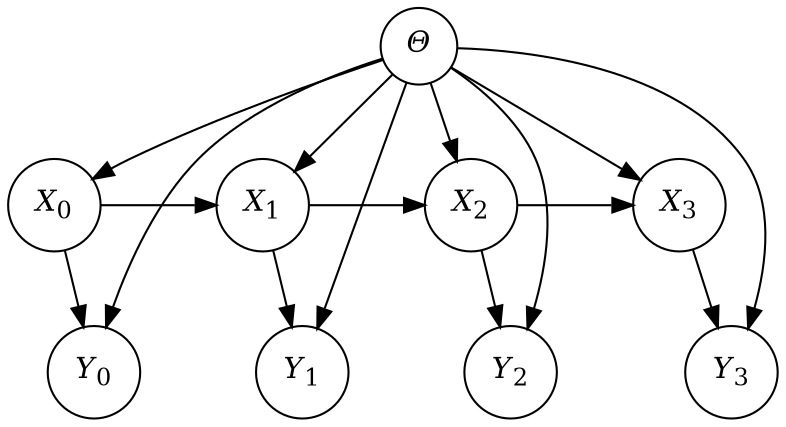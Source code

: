 digraph {
  graph [layout=dot]
  node [shape=circle]

  Θ [label=<<i>Θ</i>>]
  X0 [label=<<i>X</i><sub>0</sub>>]
  X1 [label=<<i>X</i><sub>1</sub>>]
  X2 [label=<<i>X</i><sub>2</sub>>]
  X3 [label=<<i>X</i><sub>3</sub>>]
  Y0 [label=<<i>Y</i><sub>0</sub>>]
  Y1 [label=<<i>Y</i><sub>1</sub>>]
  Y2 [label=<<i>Y</i><sub>2</sub>>]
  Y3 [label=<<i>Y</i><sub>3</sub>>]

  Θ -> X0
  Θ -> X1
  Θ -> X2
  Θ -> X3
  Θ -> Y0
  Θ -> Y1
  Θ -> Y2
  Θ -> Y3
  X0 -> X1 -> X2 -> X3
  X0 -> Y0
  X1 -> Y1
  X2 -> Y2
  X3 -> Y3

  {rank=same; X0 X1 X2 X3}
  {rank=same; Y0 Y1 Y2 Y3}
}
